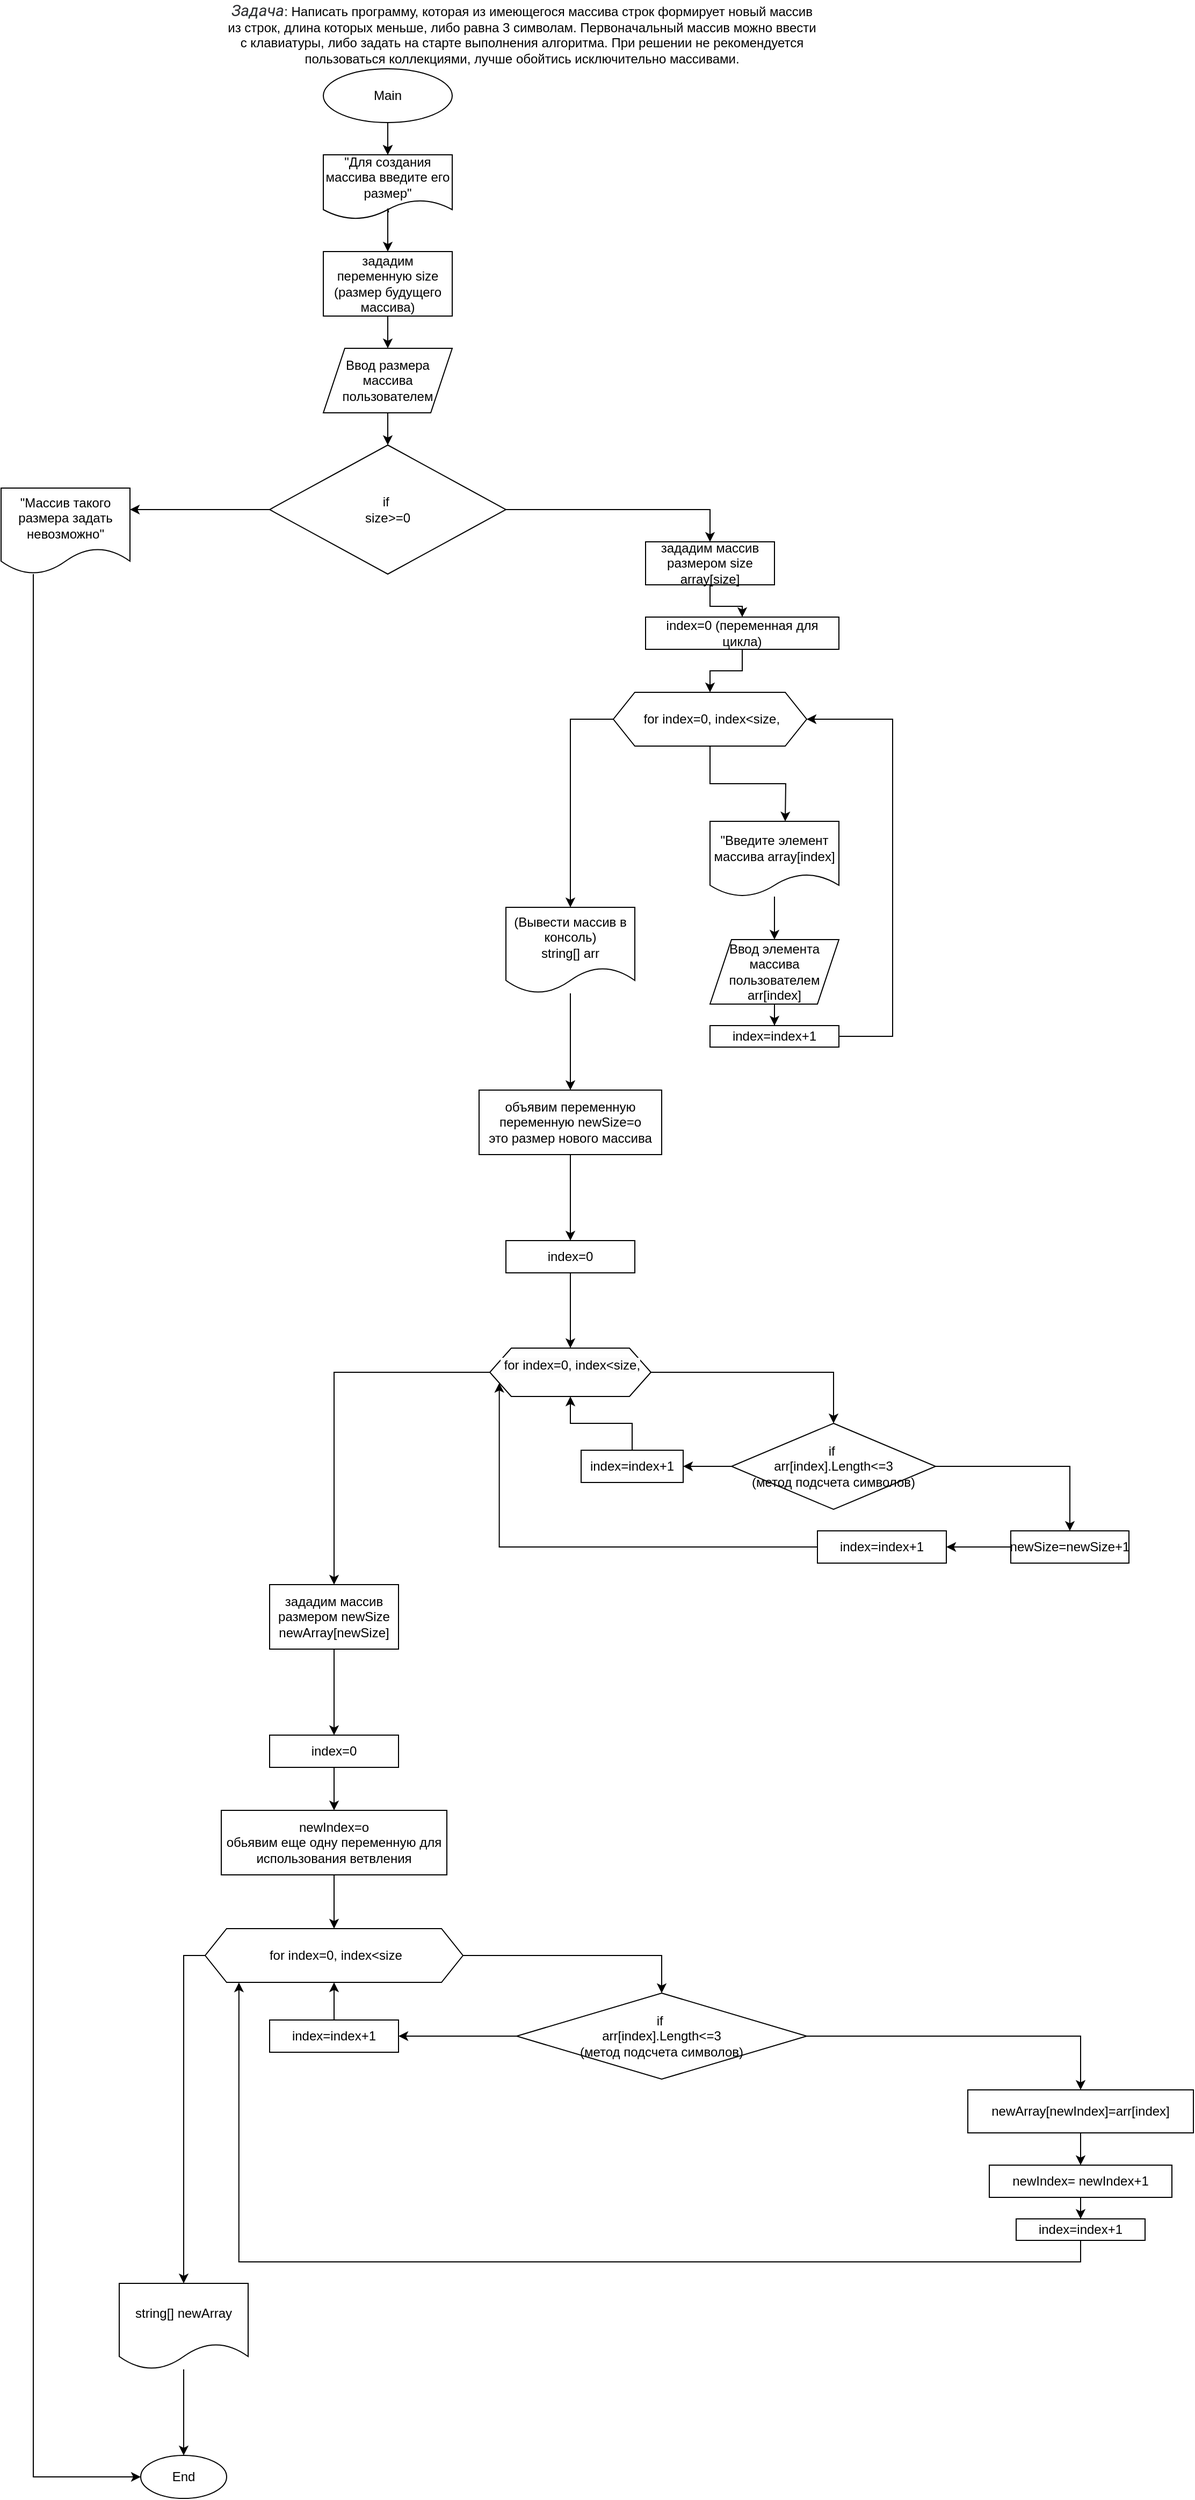<mxfile version="21.1.4" type="device">
  <diagram name="Страница 1" id="OS7lhbMhoGzbRadZIm3d">
    <mxGraphModel dx="2288" dy="714" grid="1" gridSize="10" guides="1" tooltips="1" connect="1" arrows="1" fold="1" page="1" pageScale="1" pageWidth="827" pageHeight="1169" math="0" shadow="0">
      <root>
        <mxCell id="0" />
        <mxCell id="1" parent="0" />
        <mxCell id="q7UZixm_zGdlB1NUy6-5-1" value="&lt;em style=&quot;box-sizing: border-box; color: rgb(44, 45, 48); font-family: Roboto, &amp;quot;San Francisco&amp;quot;, &amp;quot;Helvetica Neue&amp;quot;, Helvetica, Arial; font-size: 15px; text-align: start; background-color: rgb(255, 255, 255);&quot;&gt;Задача&lt;/em&gt;: Написать программу, которая из имеющегося массива строк формирует новый массив из строк, длина которых меньше, либо равна 3 символам. Первоначальный массив можно ввести с клавиатуры, либо задать на старте выполнения алгоритма. При решении не рекомендуется пользоваться коллекциями, лучше обойтись исключительно массивами." style="text;html=1;strokeColor=none;fillColor=none;align=center;verticalAlign=middle;whiteSpace=wrap;rounded=0;" vertex="1" parent="1">
          <mxGeometry x="80" y="30" width="550" height="30" as="geometry" />
        </mxCell>
        <mxCell id="q7UZixm_zGdlB1NUy6-5-119" value="" style="group" vertex="1" connectable="0" parent="1">
          <mxGeometry x="-130" y="78" width="1110" height="2260" as="geometry" />
        </mxCell>
        <mxCell id="q7UZixm_zGdlB1NUy6-5-5" value="if&amp;nbsp;&lt;br&gt;size&amp;gt;=0" style="rhombus;whiteSpace=wrap;html=1;" vertex="1" parent="q7UZixm_zGdlB1NUy6-5-119">
          <mxGeometry x="250" y="350" width="220" height="120" as="geometry" />
        </mxCell>
        <mxCell id="q7UZixm_zGdlB1NUy6-5-20" value="" style="group" vertex="1" connectable="0" parent="q7UZixm_zGdlB1NUy6-5-119">
          <mxGeometry x="300" width="120" height="320" as="geometry" />
        </mxCell>
        <mxCell id="q7UZixm_zGdlB1NUy6-5-2" value="Main" style="ellipse;whiteSpace=wrap;html=1;" vertex="1" parent="q7UZixm_zGdlB1NUy6-5-20">
          <mxGeometry width="120" height="50" as="geometry" />
        </mxCell>
        <mxCell id="q7UZixm_zGdlB1NUy6-5-3" value="Ввод размера массива пользователем" style="shape=parallelogram;perimeter=parallelogramPerimeter;whiteSpace=wrap;html=1;fixedSize=1;" vertex="1" parent="q7UZixm_zGdlB1NUy6-5-20">
          <mxGeometry y="260" width="120" height="60" as="geometry" />
        </mxCell>
        <mxCell id="q7UZixm_zGdlB1NUy6-5-10" style="edgeStyle=orthogonalEdgeStyle;rounded=0;orthogonalLoop=1;jettySize=auto;html=1;exitX=0.5;exitY=1;exitDx=0;exitDy=0;entryX=0.5;entryY=0;entryDx=0;entryDy=0;" edge="1" parent="q7UZixm_zGdlB1NUy6-5-20" source="q7UZixm_zGdlB1NUy6-5-8" target="q7UZixm_zGdlB1NUy6-5-3">
          <mxGeometry relative="1" as="geometry">
            <mxPoint x="250" y="220" as="targetPoint" />
          </mxGeometry>
        </mxCell>
        <mxCell id="q7UZixm_zGdlB1NUy6-5-8" value="зададим переменную size&lt;br&gt;(размер будущего массива)" style="rounded=0;whiteSpace=wrap;html=1;" vertex="1" parent="q7UZixm_zGdlB1NUy6-5-20">
          <mxGeometry y="170" width="120" height="60" as="geometry" />
        </mxCell>
        <mxCell id="q7UZixm_zGdlB1NUy6-5-12" value="&quot;Для создания массива введите его размер&quot;" style="shape=document;whiteSpace=wrap;html=1;boundedLbl=1;" vertex="1" parent="q7UZixm_zGdlB1NUy6-5-20">
          <mxGeometry y="80" width="120" height="60" as="geometry" />
        </mxCell>
        <mxCell id="q7UZixm_zGdlB1NUy6-5-13" style="edgeStyle=orthogonalEdgeStyle;rounded=0;orthogonalLoop=1;jettySize=auto;html=1;" edge="1" parent="q7UZixm_zGdlB1NUy6-5-20" source="q7UZixm_zGdlB1NUy6-5-2" target="q7UZixm_zGdlB1NUy6-5-12">
          <mxGeometry relative="1" as="geometry" />
        </mxCell>
        <mxCell id="q7UZixm_zGdlB1NUy6-5-17" value="" style="edgeStyle=orthogonalEdgeStyle;rounded=0;orthogonalLoop=1;jettySize=auto;html=1;" edge="1" parent="q7UZixm_zGdlB1NUy6-5-20" source="q7UZixm_zGdlB1NUy6-5-2" target="q7UZixm_zGdlB1NUy6-5-12">
          <mxGeometry relative="1" as="geometry" />
        </mxCell>
        <mxCell id="q7UZixm_zGdlB1NUy6-5-18" value="" style="endArrow=classic;html=1;rounded=0;exitX=0.506;exitY=0.894;exitDx=0;exitDy=0;exitPerimeter=0;entryX=0.5;entryY=0;entryDx=0;entryDy=0;" edge="1" parent="q7UZixm_zGdlB1NUy6-5-20" source="q7UZixm_zGdlB1NUy6-5-12" target="q7UZixm_zGdlB1NUy6-5-8">
          <mxGeometry width="50" height="50" relative="1" as="geometry">
            <mxPoint x="290" y="250" as="sourcePoint" />
            <mxPoint x="340" y="200" as="targetPoint" />
            <Array as="points">
              <mxPoint x="60" y="130" />
            </Array>
          </mxGeometry>
        </mxCell>
        <mxCell id="q7UZixm_zGdlB1NUy6-5-22" style="edgeStyle=orthogonalEdgeStyle;rounded=0;orthogonalLoop=1;jettySize=auto;html=1;exitX=0.5;exitY=1;exitDx=0;exitDy=0;entryX=0.5;entryY=0;entryDx=0;entryDy=0;" edge="1" parent="q7UZixm_zGdlB1NUy6-5-119" source="q7UZixm_zGdlB1NUy6-5-3" target="q7UZixm_zGdlB1NUy6-5-5">
          <mxGeometry relative="1" as="geometry" />
        </mxCell>
        <mxCell id="q7UZixm_zGdlB1NUy6-5-24" style="edgeStyle=orthogonalEdgeStyle;rounded=0;orthogonalLoop=1;jettySize=auto;html=1;exitX=0;exitY=0.5;exitDx=0;exitDy=0;entryX=1;entryY=0.25;entryDx=0;entryDy=0;" edge="1" parent="q7UZixm_zGdlB1NUy6-5-119" source="q7UZixm_zGdlB1NUy6-5-5" target="q7UZixm_zGdlB1NUy6-5-23">
          <mxGeometry relative="1" as="geometry" />
        </mxCell>
        <mxCell id="q7UZixm_zGdlB1NUy6-5-26" value="" style="edgeStyle=orthogonalEdgeStyle;rounded=0;orthogonalLoop=1;jettySize=auto;html=1;entryX=0.5;entryY=0;entryDx=0;entryDy=0;" edge="1" parent="q7UZixm_zGdlB1NUy6-5-119" source="q7UZixm_zGdlB1NUy6-5-5" target="q7UZixm_zGdlB1NUy6-5-30">
          <mxGeometry relative="1" as="geometry">
            <mxPoint x="600" y="410" as="targetPoint" />
          </mxGeometry>
        </mxCell>
        <mxCell id="q7UZixm_zGdlB1NUy6-5-30" value="зададим массив размером size array[size]&lt;br&gt;" style="rounded=0;whiteSpace=wrap;html=1;" vertex="1" parent="q7UZixm_zGdlB1NUy6-5-119">
          <mxGeometry x="600" y="440" width="120" height="40" as="geometry" />
        </mxCell>
        <mxCell id="q7UZixm_zGdlB1NUy6-5-23" value="&quot;Массив такого размера задать невозможно&quot;" style="shape=document;whiteSpace=wrap;html=1;boundedLbl=1;container=0;" vertex="1" parent="q7UZixm_zGdlB1NUy6-5-119">
          <mxGeometry y="390" width="120" height="80" as="geometry" />
        </mxCell>
        <mxCell id="q7UZixm_zGdlB1NUy6-5-45" style="edgeStyle=orthogonalEdgeStyle;rounded=0;orthogonalLoop=1;jettySize=auto;html=1;" edge="1" parent="q7UZixm_zGdlB1NUy6-5-119" source="q7UZixm_zGdlB1NUy6-5-28">
          <mxGeometry relative="1" as="geometry">
            <mxPoint x="730" y="700" as="targetPoint" />
          </mxGeometry>
        </mxCell>
        <mxCell id="q7UZixm_zGdlB1NUy6-5-28" value="&amp;nbsp;for index=0, index&amp;lt;size," style="shape=hexagon;perimeter=hexagonPerimeter2;whiteSpace=wrap;html=1;fixedSize=1;container=0;" vertex="1" parent="q7UZixm_zGdlB1NUy6-5-119">
          <mxGeometry x="570" y="580" width="180" height="50" as="geometry" />
        </mxCell>
        <mxCell id="q7UZixm_zGdlB1NUy6-5-37" value="" style="edgeStyle=orthogonalEdgeStyle;rounded=0;orthogonalLoop=1;jettySize=auto;html=1;" edge="1" parent="q7UZixm_zGdlB1NUy6-5-119" source="q7UZixm_zGdlB1NUy6-5-35">
          <mxGeometry relative="1" as="geometry">
            <mxPoint x="720" y="810" as="targetPoint" />
          </mxGeometry>
        </mxCell>
        <mxCell id="q7UZixm_zGdlB1NUy6-5-35" value="&quot;Введите элемент массива array[index]" style="shape=document;whiteSpace=wrap;html=1;boundedLbl=1;container=0;" vertex="1" parent="q7UZixm_zGdlB1NUy6-5-119">
          <mxGeometry x="660" y="700" width="120" height="70" as="geometry" />
        </mxCell>
        <mxCell id="q7UZixm_zGdlB1NUy6-5-38" value="Ввод элемента массива пользователем&lt;br&gt;arr[index]" style="shape=parallelogram;perimeter=parallelogramPerimeter;whiteSpace=wrap;html=1;fixedSize=1;container=0;" vertex="1" parent="q7UZixm_zGdlB1NUy6-5-119">
          <mxGeometry x="660" y="810" width="120" height="60" as="geometry" />
        </mxCell>
        <mxCell id="q7UZixm_zGdlB1NUy6-5-62" style="edgeStyle=orthogonalEdgeStyle;rounded=0;orthogonalLoop=1;jettySize=auto;html=1;entryX=1;entryY=0.5;entryDx=0;entryDy=0;" edge="1" parent="q7UZixm_zGdlB1NUy6-5-119" source="q7UZixm_zGdlB1NUy6-5-39" target="q7UZixm_zGdlB1NUy6-5-28">
          <mxGeometry relative="1" as="geometry">
            <Array as="points">
              <mxPoint x="830" y="900" />
              <mxPoint x="830" y="605" />
            </Array>
          </mxGeometry>
        </mxCell>
        <mxCell id="q7UZixm_zGdlB1NUy6-5-39" value="index=index+1" style="whiteSpace=wrap;html=1;container=0;" vertex="1" parent="q7UZixm_zGdlB1NUy6-5-119">
          <mxGeometry x="660" y="890" width="120" height="20" as="geometry" />
        </mxCell>
        <mxCell id="q7UZixm_zGdlB1NUy6-5-40" value="" style="edgeStyle=orthogonalEdgeStyle;rounded=0;orthogonalLoop=1;jettySize=auto;html=1;" edge="1" parent="q7UZixm_zGdlB1NUy6-5-119" source="q7UZixm_zGdlB1NUy6-5-38" target="q7UZixm_zGdlB1NUy6-5-39">
          <mxGeometry relative="1" as="geometry" />
        </mxCell>
        <mxCell id="q7UZixm_zGdlB1NUy6-5-60" style="edgeStyle=orthogonalEdgeStyle;rounded=0;orthogonalLoop=1;jettySize=auto;html=1;exitX=0.5;exitY=1;exitDx=0;exitDy=0;entryX=0.5;entryY=0;entryDx=0;entryDy=0;" edge="1" parent="q7UZixm_zGdlB1NUy6-5-119" source="q7UZixm_zGdlB1NUy6-5-53" target="q7UZixm_zGdlB1NUy6-5-28">
          <mxGeometry relative="1" as="geometry" />
        </mxCell>
        <mxCell id="q7UZixm_zGdlB1NUy6-5-53" value="index=0 (переменная для цикла)" style="rounded=0;whiteSpace=wrap;html=1;container=0;" vertex="1" parent="q7UZixm_zGdlB1NUy6-5-119">
          <mxGeometry x="600" y="510" width="180" height="30" as="geometry" />
        </mxCell>
        <mxCell id="q7UZixm_zGdlB1NUy6-5-59" style="edgeStyle=orthogonalEdgeStyle;rounded=0;orthogonalLoop=1;jettySize=auto;html=1;exitX=0.5;exitY=1;exitDx=0;exitDy=0;" edge="1" parent="q7UZixm_zGdlB1NUy6-5-119" source="q7UZixm_zGdlB1NUy6-5-30" target="q7UZixm_zGdlB1NUy6-5-53">
          <mxGeometry relative="1" as="geometry" />
        </mxCell>
        <mxCell id="q7UZixm_zGdlB1NUy6-5-48" value="(Вывести массив в консоль) &lt;br&gt;string[] arr" style="shape=document;whiteSpace=wrap;html=1;boundedLbl=1;container=0;" vertex="1" parent="q7UZixm_zGdlB1NUy6-5-119">
          <mxGeometry x="470" y="780" width="120" height="80" as="geometry" />
        </mxCell>
        <mxCell id="q7UZixm_zGdlB1NUy6-5-63" style="edgeStyle=orthogonalEdgeStyle;rounded=0;orthogonalLoop=1;jettySize=auto;html=1;exitX=0;exitY=0.5;exitDx=0;exitDy=0;" edge="1" parent="q7UZixm_zGdlB1NUy6-5-119" source="q7UZixm_zGdlB1NUy6-5-28" target="q7UZixm_zGdlB1NUy6-5-48">
          <mxGeometry relative="1" as="geometry" />
        </mxCell>
        <mxCell id="q7UZixm_zGdlB1NUy6-5-49" value="объявим переменную переменную newSize=o&lt;br&gt;это размер нового массива" style="whiteSpace=wrap;html=1;container=0;" vertex="1" parent="q7UZixm_zGdlB1NUy6-5-119">
          <mxGeometry x="445" y="950" width="170" height="60" as="geometry" />
        </mxCell>
        <mxCell id="q7UZixm_zGdlB1NUy6-5-64" value="" style="edgeStyle=orthogonalEdgeStyle;rounded=0;orthogonalLoop=1;jettySize=auto;html=1;" edge="1" parent="q7UZixm_zGdlB1NUy6-5-119" source="q7UZixm_zGdlB1NUy6-5-48" target="q7UZixm_zGdlB1NUy6-5-49">
          <mxGeometry relative="1" as="geometry" />
        </mxCell>
        <mxCell id="q7UZixm_zGdlB1NUy6-5-68" value="index=0" style="whiteSpace=wrap;html=1;" vertex="1" parent="q7UZixm_zGdlB1NUy6-5-119">
          <mxGeometry x="470" y="1090" width="120" height="30" as="geometry" />
        </mxCell>
        <mxCell id="q7UZixm_zGdlB1NUy6-5-69" value="" style="edgeStyle=orthogonalEdgeStyle;rounded=0;orthogonalLoop=1;jettySize=auto;html=1;" edge="1" parent="q7UZixm_zGdlB1NUy6-5-119" source="q7UZixm_zGdlB1NUy6-5-49" target="q7UZixm_zGdlB1NUy6-5-68">
          <mxGeometry relative="1" as="geometry" />
        </mxCell>
        <mxCell id="q7UZixm_zGdlB1NUy6-5-70" value="&#xa;&lt;span style=&quot;color: rgb(0, 0, 0); font-family: Helvetica; font-size: 12px; font-style: normal; font-variant-ligatures: normal; font-variant-caps: normal; font-weight: 400; letter-spacing: normal; orphans: 2; text-align: center; text-indent: 0px; text-transform: none; widows: 2; word-spacing: 0px; -webkit-text-stroke-width: 0px; background-color: rgb(251, 251, 251); text-decoration-thickness: initial; text-decoration-style: initial; text-decoration-color: initial; float: none; display: inline !important;&quot;&gt;&amp;nbsp;for index=0, index&amp;lt;size,&lt;/span&gt;&#xa;&#xa;" style="shape=hexagon;perimeter=hexagonPerimeter2;whiteSpace=wrap;html=1;fixedSize=1;" vertex="1" parent="q7UZixm_zGdlB1NUy6-5-119">
          <mxGeometry x="455" y="1190" width="150" height="45" as="geometry" />
        </mxCell>
        <mxCell id="q7UZixm_zGdlB1NUy6-5-71" value="" style="edgeStyle=orthogonalEdgeStyle;rounded=0;orthogonalLoop=1;jettySize=auto;html=1;" edge="1" parent="q7UZixm_zGdlB1NUy6-5-119" source="q7UZixm_zGdlB1NUy6-5-68" target="q7UZixm_zGdlB1NUy6-5-70">
          <mxGeometry relative="1" as="geometry" />
        </mxCell>
        <mxCell id="q7UZixm_zGdlB1NUy6-5-72" value="if&amp;nbsp;&lt;br&gt;arr[index].Length&amp;lt;=3&lt;br&gt;(метод подсчета символов)" style="rhombus;whiteSpace=wrap;html=1;" vertex="1" parent="q7UZixm_zGdlB1NUy6-5-119">
          <mxGeometry x="680" y="1260" width="190" height="80" as="geometry" />
        </mxCell>
        <mxCell id="q7UZixm_zGdlB1NUy6-5-73" value="" style="edgeStyle=orthogonalEdgeStyle;rounded=0;orthogonalLoop=1;jettySize=auto;html=1;" edge="1" parent="q7UZixm_zGdlB1NUy6-5-119" source="q7UZixm_zGdlB1NUy6-5-70" target="q7UZixm_zGdlB1NUy6-5-72">
          <mxGeometry relative="1" as="geometry" />
        </mxCell>
        <mxCell id="q7UZixm_zGdlB1NUy6-5-74" value="newSize=newSize+1" style="whiteSpace=wrap;html=1;" vertex="1" parent="q7UZixm_zGdlB1NUy6-5-119">
          <mxGeometry x="940" y="1360" width="110" height="30" as="geometry" />
        </mxCell>
        <mxCell id="q7UZixm_zGdlB1NUy6-5-96" style="edgeStyle=orthogonalEdgeStyle;rounded=0;orthogonalLoop=1;jettySize=auto;html=1;exitX=1;exitY=0.5;exitDx=0;exitDy=0;" edge="1" parent="q7UZixm_zGdlB1NUy6-5-119" source="q7UZixm_zGdlB1NUy6-5-72" target="q7UZixm_zGdlB1NUy6-5-74">
          <mxGeometry relative="1" as="geometry" />
        </mxCell>
        <mxCell id="q7UZixm_zGdlB1NUy6-5-78" value="зададим массив размером newSize&lt;br&gt;newArray[newSize]" style="whiteSpace=wrap;html=1;" vertex="1" parent="q7UZixm_zGdlB1NUy6-5-119">
          <mxGeometry x="250" y="1410" width="120" height="60" as="geometry" />
        </mxCell>
        <mxCell id="q7UZixm_zGdlB1NUy6-5-79" value="" style="edgeStyle=orthogonalEdgeStyle;rounded=0;orthogonalLoop=1;jettySize=auto;html=1;" edge="1" parent="q7UZixm_zGdlB1NUy6-5-119" source="q7UZixm_zGdlB1NUy6-5-70" target="q7UZixm_zGdlB1NUy6-5-78">
          <mxGeometry relative="1" as="geometry" />
        </mxCell>
        <mxCell id="q7UZixm_zGdlB1NUy6-5-81" value="index=0" style="whiteSpace=wrap;html=1;" vertex="1" parent="q7UZixm_zGdlB1NUy6-5-119">
          <mxGeometry x="250" y="1550" width="120" height="30" as="geometry" />
        </mxCell>
        <mxCell id="q7UZixm_zGdlB1NUy6-5-82" value="" style="edgeStyle=orthogonalEdgeStyle;rounded=0;orthogonalLoop=1;jettySize=auto;html=1;" edge="1" parent="q7UZixm_zGdlB1NUy6-5-119" source="q7UZixm_zGdlB1NUy6-5-78" target="q7UZixm_zGdlB1NUy6-5-81">
          <mxGeometry relative="1" as="geometry" />
        </mxCell>
        <mxCell id="q7UZixm_zGdlB1NUy6-5-83" value="&amp;nbsp;for index=0, index&amp;lt;size" style="shape=hexagon;perimeter=hexagonPerimeter2;whiteSpace=wrap;html=1;fixedSize=1;" vertex="1" parent="q7UZixm_zGdlB1NUy6-5-119">
          <mxGeometry x="190" y="1730" width="240" height="50" as="geometry" />
        </mxCell>
        <mxCell id="q7UZixm_zGdlB1NUy6-5-90" value="" style="edgeStyle=orthogonalEdgeStyle;rounded=0;orthogonalLoop=1;jettySize=auto;html=1;" edge="1" parent="q7UZixm_zGdlB1NUy6-5-119" source="q7UZixm_zGdlB1NUy6-5-88" target="q7UZixm_zGdlB1NUy6-5-83">
          <mxGeometry relative="1" as="geometry" />
        </mxCell>
        <mxCell id="q7UZixm_zGdlB1NUy6-5-88" value="newIndex=o&lt;br&gt;обьявим еще одну переменную для использования ветвления" style="whiteSpace=wrap;html=1;" vertex="1" parent="q7UZixm_zGdlB1NUy6-5-119">
          <mxGeometry x="205" y="1620" width="210" height="60" as="geometry" />
        </mxCell>
        <mxCell id="q7UZixm_zGdlB1NUy6-5-89" value="" style="edgeStyle=orthogonalEdgeStyle;rounded=0;orthogonalLoop=1;jettySize=auto;html=1;" edge="1" parent="q7UZixm_zGdlB1NUy6-5-119" source="q7UZixm_zGdlB1NUy6-5-81" target="q7UZixm_zGdlB1NUy6-5-88">
          <mxGeometry relative="1" as="geometry" />
        </mxCell>
        <mxCell id="q7UZixm_zGdlB1NUy6-5-91" value="if&amp;nbsp;&lt;br style=&quot;border-color: var(--border-color);&quot;&gt;arr[index].Length&amp;lt;=3&lt;br style=&quot;border-color: var(--border-color);&quot;&gt;(метод подсчета символов)" style="rhombus;whiteSpace=wrap;html=1;" vertex="1" parent="q7UZixm_zGdlB1NUy6-5-119">
          <mxGeometry x="480" y="1790" width="270" height="80" as="geometry" />
        </mxCell>
        <mxCell id="q7UZixm_zGdlB1NUy6-5-92" value="" style="edgeStyle=orthogonalEdgeStyle;rounded=0;orthogonalLoop=1;jettySize=auto;html=1;" edge="1" parent="q7UZixm_zGdlB1NUy6-5-119" source="q7UZixm_zGdlB1NUy6-5-83" target="q7UZixm_zGdlB1NUy6-5-91">
          <mxGeometry relative="1" as="geometry" />
        </mxCell>
        <mxCell id="q7UZixm_zGdlB1NUy6-5-98" value="" style="edgeStyle=orthogonalEdgeStyle;rounded=0;orthogonalLoop=1;jettySize=auto;html=1;" edge="1" parent="q7UZixm_zGdlB1NUy6-5-119" source="q7UZixm_zGdlB1NUy6-5-93" target="q7UZixm_zGdlB1NUy6-5-70">
          <mxGeometry relative="1" as="geometry" />
        </mxCell>
        <mxCell id="q7UZixm_zGdlB1NUy6-5-93" value="index=index+1" style="whiteSpace=wrap;html=1;" vertex="1" parent="q7UZixm_zGdlB1NUy6-5-119">
          <mxGeometry x="540" y="1285" width="95" height="30" as="geometry" />
        </mxCell>
        <mxCell id="q7UZixm_zGdlB1NUy6-5-94" value="" style="edgeStyle=orthogonalEdgeStyle;rounded=0;orthogonalLoop=1;jettySize=auto;html=1;" edge="1" parent="q7UZixm_zGdlB1NUy6-5-119" source="q7UZixm_zGdlB1NUy6-5-72" target="q7UZixm_zGdlB1NUy6-5-93">
          <mxGeometry relative="1" as="geometry" />
        </mxCell>
        <mxCell id="q7UZixm_zGdlB1NUy6-5-103" style="edgeStyle=orthogonalEdgeStyle;rounded=0;orthogonalLoop=1;jettySize=auto;html=1;entryX=0;entryY=0.75;entryDx=0;entryDy=0;" edge="1" parent="q7UZixm_zGdlB1NUy6-5-119" source="q7UZixm_zGdlB1NUy6-5-101" target="q7UZixm_zGdlB1NUy6-5-70">
          <mxGeometry relative="1" as="geometry" />
        </mxCell>
        <mxCell id="q7UZixm_zGdlB1NUy6-5-101" value="index=index+1" style="rounded=0;whiteSpace=wrap;html=1;" vertex="1" parent="q7UZixm_zGdlB1NUy6-5-119">
          <mxGeometry x="760" y="1360" width="120" height="30" as="geometry" />
        </mxCell>
        <mxCell id="q7UZixm_zGdlB1NUy6-5-102" value="" style="edgeStyle=orthogonalEdgeStyle;rounded=0;orthogonalLoop=1;jettySize=auto;html=1;" edge="1" parent="q7UZixm_zGdlB1NUy6-5-119" source="q7UZixm_zGdlB1NUy6-5-74" target="q7UZixm_zGdlB1NUy6-5-101">
          <mxGeometry relative="1" as="geometry" />
        </mxCell>
        <mxCell id="q7UZixm_zGdlB1NUy6-5-104" value="newArray[newIndex]=arr[index]" style="whiteSpace=wrap;html=1;" vertex="1" parent="q7UZixm_zGdlB1NUy6-5-119">
          <mxGeometry x="900" y="1880" width="210" height="40" as="geometry" />
        </mxCell>
        <mxCell id="q7UZixm_zGdlB1NUy6-5-105" value="" style="edgeStyle=orthogonalEdgeStyle;rounded=0;orthogonalLoop=1;jettySize=auto;html=1;" edge="1" parent="q7UZixm_zGdlB1NUy6-5-119" source="q7UZixm_zGdlB1NUy6-5-91" target="q7UZixm_zGdlB1NUy6-5-104">
          <mxGeometry relative="1" as="geometry" />
        </mxCell>
        <mxCell id="q7UZixm_zGdlB1NUy6-5-106" value="newIndex= newIndex+1" style="whiteSpace=wrap;html=1;" vertex="1" parent="q7UZixm_zGdlB1NUy6-5-119">
          <mxGeometry x="920" y="1950" width="170" height="30" as="geometry" />
        </mxCell>
        <mxCell id="q7UZixm_zGdlB1NUy6-5-107" value="" style="edgeStyle=orthogonalEdgeStyle;rounded=0;orthogonalLoop=1;jettySize=auto;html=1;" edge="1" parent="q7UZixm_zGdlB1NUy6-5-119" source="q7UZixm_zGdlB1NUy6-5-104" target="q7UZixm_zGdlB1NUy6-5-106">
          <mxGeometry relative="1" as="geometry" />
        </mxCell>
        <mxCell id="q7UZixm_zGdlB1NUy6-5-113" style="edgeStyle=orthogonalEdgeStyle;rounded=0;orthogonalLoop=1;jettySize=auto;html=1;exitX=0.5;exitY=1;exitDx=0;exitDy=0;entryX=0.131;entryY=1.002;entryDx=0;entryDy=0;entryPerimeter=0;" edge="1" parent="q7UZixm_zGdlB1NUy6-5-119" source="q7UZixm_zGdlB1NUy6-5-108" target="q7UZixm_zGdlB1NUy6-5-83">
          <mxGeometry relative="1" as="geometry">
            <mxPoint x="220" y="1790" as="targetPoint" />
          </mxGeometry>
        </mxCell>
        <mxCell id="q7UZixm_zGdlB1NUy6-5-108" value="index=index+1" style="whiteSpace=wrap;html=1;" vertex="1" parent="q7UZixm_zGdlB1NUy6-5-119">
          <mxGeometry x="945" y="2000" width="120" height="20" as="geometry" />
        </mxCell>
        <mxCell id="q7UZixm_zGdlB1NUy6-5-109" value="" style="edgeStyle=orthogonalEdgeStyle;rounded=0;orthogonalLoop=1;jettySize=auto;html=1;" edge="1" parent="q7UZixm_zGdlB1NUy6-5-119" source="q7UZixm_zGdlB1NUy6-5-106" target="q7UZixm_zGdlB1NUy6-5-108">
          <mxGeometry relative="1" as="geometry" />
        </mxCell>
        <mxCell id="q7UZixm_zGdlB1NUy6-5-112" value="" style="edgeStyle=orthogonalEdgeStyle;rounded=0;orthogonalLoop=1;jettySize=auto;html=1;" edge="1" parent="q7UZixm_zGdlB1NUy6-5-119" source="q7UZixm_zGdlB1NUy6-5-110" target="q7UZixm_zGdlB1NUy6-5-83">
          <mxGeometry relative="1" as="geometry" />
        </mxCell>
        <mxCell id="q7UZixm_zGdlB1NUy6-5-110" value="index=index+1" style="whiteSpace=wrap;html=1;" vertex="1" parent="q7UZixm_zGdlB1NUy6-5-119">
          <mxGeometry x="250" y="1815" width="120" height="30" as="geometry" />
        </mxCell>
        <mxCell id="q7UZixm_zGdlB1NUy6-5-111" value="" style="edgeStyle=orthogonalEdgeStyle;rounded=0;orthogonalLoop=1;jettySize=auto;html=1;" edge="1" parent="q7UZixm_zGdlB1NUy6-5-119" source="q7UZixm_zGdlB1NUy6-5-91" target="q7UZixm_zGdlB1NUy6-5-110">
          <mxGeometry relative="1" as="geometry" />
        </mxCell>
        <mxCell id="q7UZixm_zGdlB1NUy6-5-115" value="string[] newArray" style="shape=document;whiteSpace=wrap;html=1;boundedLbl=1;" vertex="1" parent="q7UZixm_zGdlB1NUy6-5-119">
          <mxGeometry x="110" y="2060" width="120" height="80" as="geometry" />
        </mxCell>
        <mxCell id="q7UZixm_zGdlB1NUy6-5-114" style="edgeStyle=orthogonalEdgeStyle;rounded=0;orthogonalLoop=1;jettySize=auto;html=1;exitX=0;exitY=0.5;exitDx=0;exitDy=0;" edge="1" parent="q7UZixm_zGdlB1NUy6-5-119" source="q7UZixm_zGdlB1NUy6-5-83" target="q7UZixm_zGdlB1NUy6-5-115">
          <mxGeometry relative="1" as="geometry">
            <mxPoint x="170" y="2100" as="targetPoint" />
          </mxGeometry>
        </mxCell>
        <mxCell id="q7UZixm_zGdlB1NUy6-5-116" value="End" style="ellipse;whiteSpace=wrap;html=1;" vertex="1" parent="q7UZixm_zGdlB1NUy6-5-119">
          <mxGeometry x="130" y="2220" width="80" height="40" as="geometry" />
        </mxCell>
        <mxCell id="q7UZixm_zGdlB1NUy6-5-118" style="edgeStyle=orthogonalEdgeStyle;rounded=0;orthogonalLoop=1;jettySize=auto;html=1;entryX=0;entryY=0.5;entryDx=0;entryDy=0;" edge="1" parent="q7UZixm_zGdlB1NUy6-5-119" source="q7UZixm_zGdlB1NUy6-5-23" target="q7UZixm_zGdlB1NUy6-5-116">
          <mxGeometry relative="1" as="geometry">
            <mxPoint x="-10" y="1440" as="targetPoint" />
            <Array as="points">
              <mxPoint x="30" y="2240" />
            </Array>
          </mxGeometry>
        </mxCell>
        <mxCell id="q7UZixm_zGdlB1NUy6-5-117" value="" style="edgeStyle=orthogonalEdgeStyle;rounded=0;orthogonalLoop=1;jettySize=auto;html=1;" edge="1" parent="q7UZixm_zGdlB1NUy6-5-119" source="q7UZixm_zGdlB1NUy6-5-115" target="q7UZixm_zGdlB1NUy6-5-116">
          <mxGeometry relative="1" as="geometry" />
        </mxCell>
      </root>
    </mxGraphModel>
  </diagram>
</mxfile>
